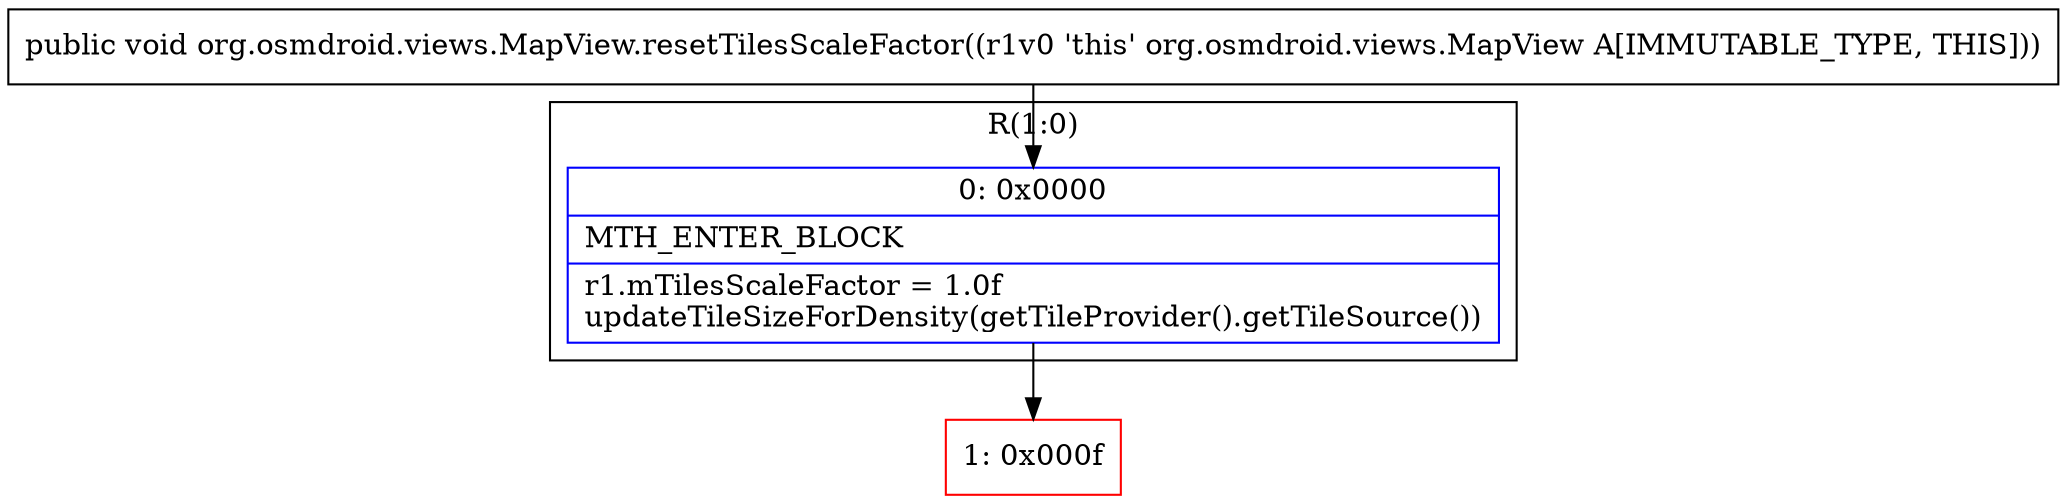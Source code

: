 digraph "CFG fororg.osmdroid.views.MapView.resetTilesScaleFactor()V" {
subgraph cluster_Region_1131255390 {
label = "R(1:0)";
node [shape=record,color=blue];
Node_0 [shape=record,label="{0\:\ 0x0000|MTH_ENTER_BLOCK\l|r1.mTilesScaleFactor = 1.0f\lupdateTileSizeForDensity(getTileProvider().getTileSource())\l}"];
}
Node_1 [shape=record,color=red,label="{1\:\ 0x000f}"];
MethodNode[shape=record,label="{public void org.osmdroid.views.MapView.resetTilesScaleFactor((r1v0 'this' org.osmdroid.views.MapView A[IMMUTABLE_TYPE, THIS])) }"];
MethodNode -> Node_0;
Node_0 -> Node_1;
}

